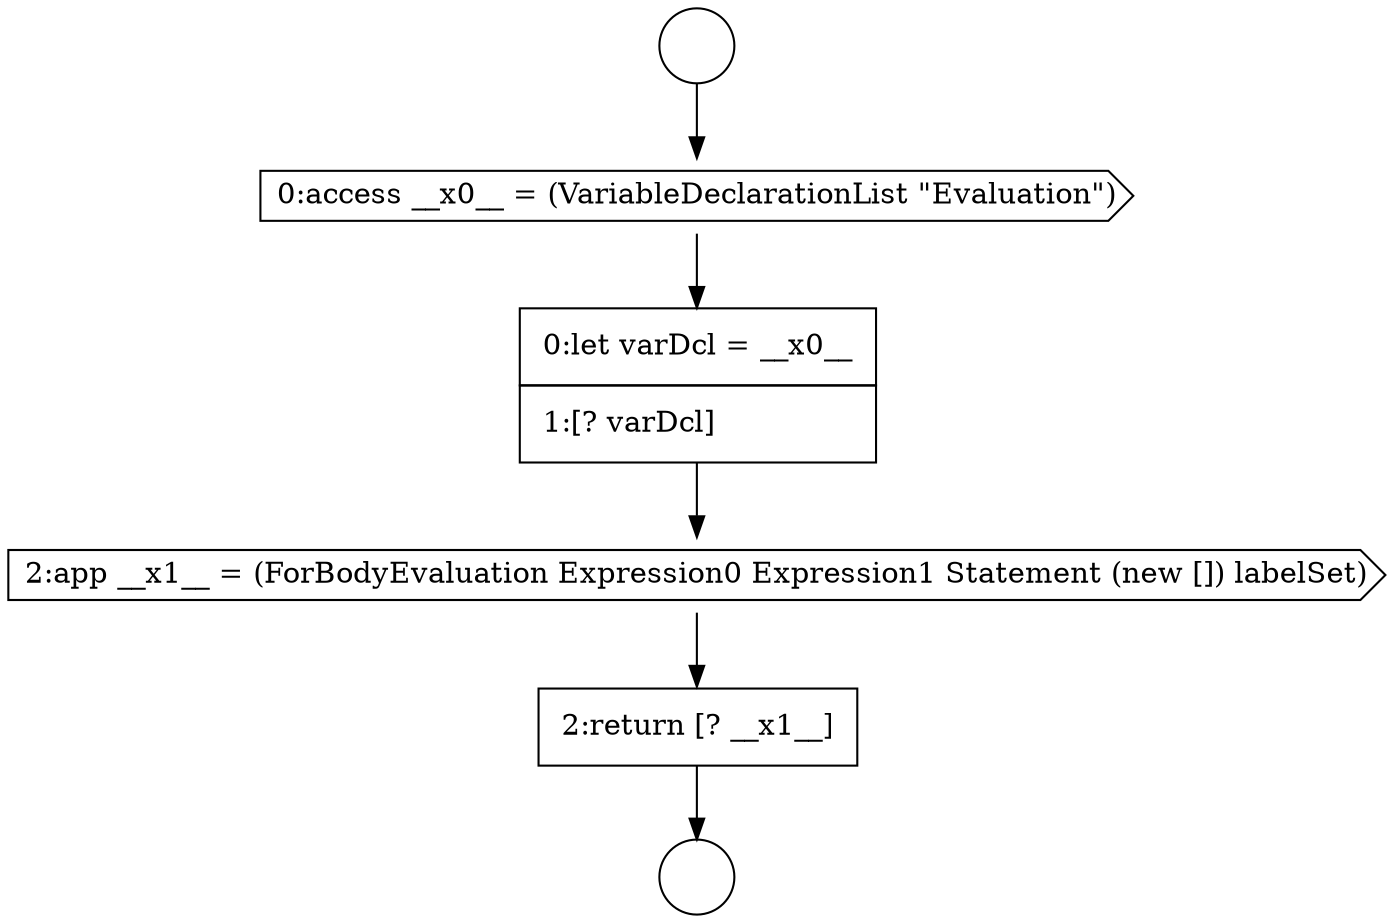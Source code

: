 digraph {
  node6370 [shape=none, margin=0, label=<<font color="black">
    <table border="0" cellborder="1" cellspacing="0" cellpadding="10">
      <tr><td align="left">2:return [? __x1__]</td></tr>
    </table>
  </font>> color="black" fillcolor="white" style=filled]
  node6365 [shape=circle label=" " color="black" fillcolor="white" style=filled]
  node6368 [shape=none, margin=0, label=<<font color="black">
    <table border="0" cellborder="1" cellspacing="0" cellpadding="10">
      <tr><td align="left">0:let varDcl = __x0__</td></tr>
      <tr><td align="left">1:[? varDcl]</td></tr>
    </table>
  </font>> color="black" fillcolor="white" style=filled]
  node6367 [shape=cds, label=<<font color="black">0:access __x0__ = (VariableDeclarationList &quot;Evaluation&quot;)</font>> color="black" fillcolor="white" style=filled]
  node6369 [shape=cds, label=<<font color="black">2:app __x1__ = (ForBodyEvaluation Expression0 Expression1 Statement (new []) labelSet)</font>> color="black" fillcolor="white" style=filled]
  node6366 [shape=circle label=" " color="black" fillcolor="white" style=filled]
  node6365 -> node6367 [ color="black"]
  node6370 -> node6366 [ color="black"]
  node6369 -> node6370 [ color="black"]
  node6367 -> node6368 [ color="black"]
  node6368 -> node6369 [ color="black"]
}
